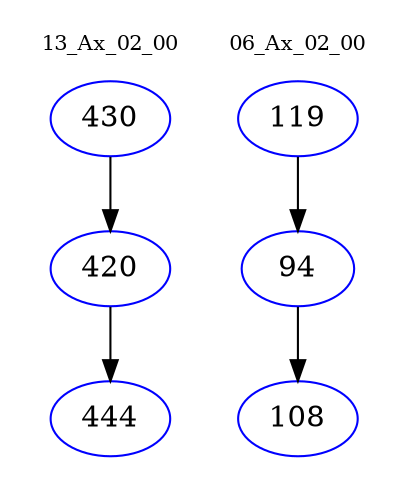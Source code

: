 digraph{
subgraph cluster_0 {
color = white
label = "13_Ax_02_00";
fontsize=10;
T0_430 [label="430", color="blue"]
T0_430 -> T0_420 [color="black"]
T0_420 [label="420", color="blue"]
T0_420 -> T0_444 [color="black"]
T0_444 [label="444", color="blue"]
}
subgraph cluster_1 {
color = white
label = "06_Ax_02_00";
fontsize=10;
T1_119 [label="119", color="blue"]
T1_119 -> T1_94 [color="black"]
T1_94 [label="94", color="blue"]
T1_94 -> T1_108 [color="black"]
T1_108 [label="108", color="blue"]
}
}
